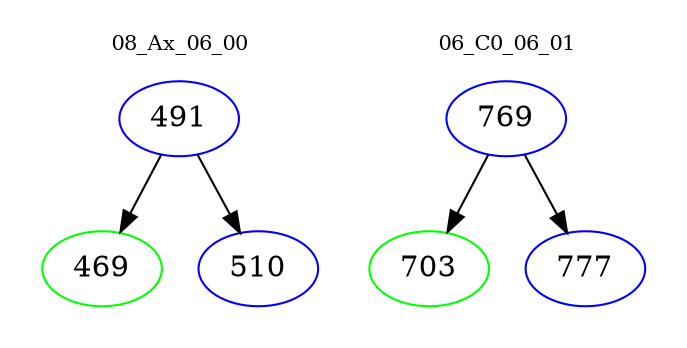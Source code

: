 digraph{
subgraph cluster_0 {
color = white
label = "08_Ax_06_00";
fontsize=10;
T0_491 [label="491", color="blue"]
T0_491 -> T0_469 [color="black"]
T0_469 [label="469", color="green"]
T0_491 -> T0_510 [color="black"]
T0_510 [label="510", color="blue"]
}
subgraph cluster_1 {
color = white
label = "06_C0_06_01";
fontsize=10;
T1_769 [label="769", color="blue"]
T1_769 -> T1_703 [color="black"]
T1_703 [label="703", color="green"]
T1_769 -> T1_777 [color="black"]
T1_777 [label="777", color="blue"]
}
}
